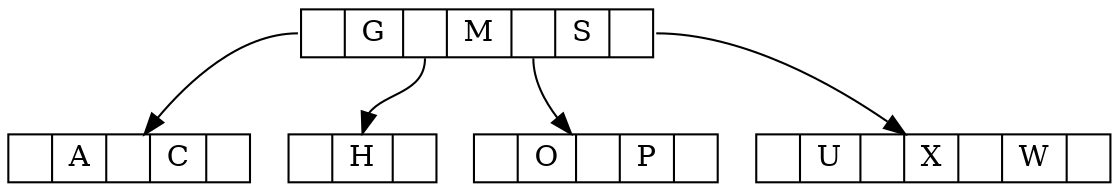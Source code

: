 digraph one {
	node [shape = record, height=.1];
	node0[label = "<f0> |<f1> G | <f2> | <f3> M | <f4> |<f5> S| <f6> "];
	
	node1[label = "<f0> |<f1> A | | <f1> C| <f2>"];
	node2[label = "<f0> | <f1> H| <f2>"];
	node3[label = "<f0> | <f1> O || <f2> P | <f3> "];
	node4[label = "<f0> |<f1> U || <f2> X || W | <f3>"];
	
	"node0":f0 -> "node1";
	"node0":f2 -> "node2":f1;
	"node0":f4 -> "node3";
	"node0":f6 -> "node4";
}